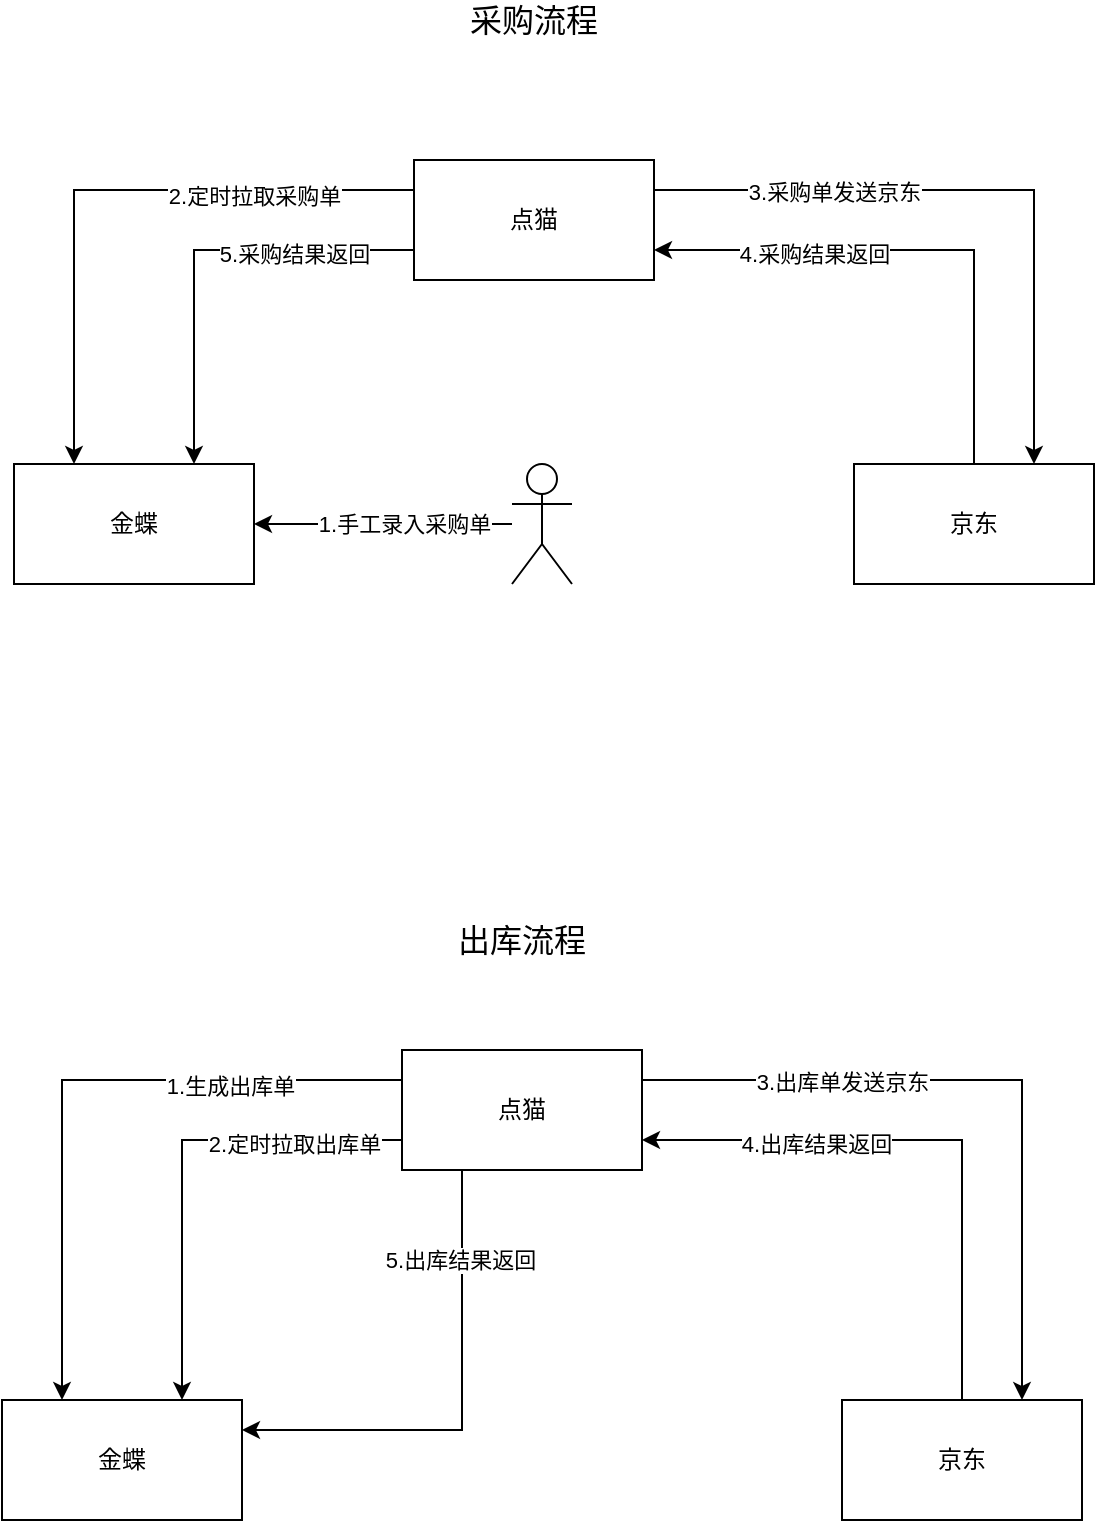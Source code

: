 <mxfile version="13.8.7" type="github">
  <diagram id="TQBs-fIxCHHja5KSU6ci" name="Page-1">
    <mxGraphModel dx="946" dy="626" grid="1" gridSize="10" guides="1" tooltips="1" connect="1" arrows="1" fold="1" page="1" pageScale="1" pageWidth="827" pageHeight="1169" math="0" shadow="0">
      <root>
        <mxCell id="0" />
        <mxCell id="1" parent="0" />
        <mxCell id="XbdUIOKITNwZQ8Tn0T4e-13" style="edgeStyle=orthogonalEdgeStyle;rounded=0;orthogonalLoop=1;jettySize=auto;html=1;exitX=0;exitY=0.25;exitDx=0;exitDy=0;entryX=0.25;entryY=0;entryDx=0;entryDy=0;" edge="1" parent="1" source="XbdUIOKITNwZQ8Tn0T4e-1" target="XbdUIOKITNwZQ8Tn0T4e-2">
          <mxGeometry relative="1" as="geometry">
            <mxPoint x="160" y="380" as="targetPoint" />
          </mxGeometry>
        </mxCell>
        <mxCell id="XbdUIOKITNwZQ8Tn0T4e-14" value="2.定时拉取采购单" style="edgeLabel;html=1;align=center;verticalAlign=middle;resizable=0;points=[];" vertex="1" connectable="0" parent="XbdUIOKITNwZQ8Tn0T4e-13">
          <mxGeometry x="-0.476" y="3" relative="1" as="geometry">
            <mxPoint as="offset" />
          </mxGeometry>
        </mxCell>
        <mxCell id="XbdUIOKITNwZQ8Tn0T4e-16" style="edgeStyle=orthogonalEdgeStyle;rounded=0;orthogonalLoop=1;jettySize=auto;html=1;exitX=1;exitY=0.25;exitDx=0;exitDy=0;entryX=0.75;entryY=0;entryDx=0;entryDy=0;" edge="1" parent="1" source="XbdUIOKITNwZQ8Tn0T4e-1" target="XbdUIOKITNwZQ8Tn0T4e-3">
          <mxGeometry relative="1" as="geometry">
            <mxPoint x="680" y="370" as="targetPoint" />
          </mxGeometry>
        </mxCell>
        <mxCell id="XbdUIOKITNwZQ8Tn0T4e-17" value="3.采购单发送京东" style="edgeLabel;html=1;align=center;verticalAlign=middle;resizable=0;points=[];" vertex="1" connectable="0" parent="XbdUIOKITNwZQ8Tn0T4e-16">
          <mxGeometry x="-0.656" y="-1" relative="1" as="geometry">
            <mxPoint x="34" as="offset" />
          </mxGeometry>
        </mxCell>
        <mxCell id="XbdUIOKITNwZQ8Tn0T4e-22" style="edgeStyle=orthogonalEdgeStyle;rounded=0;orthogonalLoop=1;jettySize=auto;html=1;exitX=0;exitY=0.75;exitDx=0;exitDy=0;entryX=0.75;entryY=0;entryDx=0;entryDy=0;" edge="1" parent="1" source="XbdUIOKITNwZQ8Tn0T4e-1" target="XbdUIOKITNwZQ8Tn0T4e-2">
          <mxGeometry relative="1" as="geometry" />
        </mxCell>
        <mxCell id="XbdUIOKITNwZQ8Tn0T4e-23" value="5.采购结果返回" style="edgeLabel;html=1;align=center;verticalAlign=middle;resizable=0;points=[];" vertex="1" connectable="0" parent="XbdUIOKITNwZQ8Tn0T4e-22">
          <mxGeometry x="-0.467" y="2" relative="1" as="geometry">
            <mxPoint x="-2" as="offset" />
          </mxGeometry>
        </mxCell>
        <mxCell id="XbdUIOKITNwZQ8Tn0T4e-1" value="点猫" style="rounded=0;whiteSpace=wrap;html=1;" vertex="1" parent="1">
          <mxGeometry x="350" y="140" width="120" height="60" as="geometry" />
        </mxCell>
        <mxCell id="XbdUIOKITNwZQ8Tn0T4e-2" value="金蝶" style="rounded=0;whiteSpace=wrap;html=1;" vertex="1" parent="1">
          <mxGeometry x="150" y="292" width="120" height="60" as="geometry" />
        </mxCell>
        <mxCell id="XbdUIOKITNwZQ8Tn0T4e-18" style="edgeStyle=orthogonalEdgeStyle;rounded=0;orthogonalLoop=1;jettySize=auto;html=1;exitX=0.5;exitY=0;exitDx=0;exitDy=0;entryX=1;entryY=0.75;entryDx=0;entryDy=0;" edge="1" parent="1" source="XbdUIOKITNwZQ8Tn0T4e-3" target="XbdUIOKITNwZQ8Tn0T4e-1">
          <mxGeometry relative="1" as="geometry">
            <mxPoint x="530" y="210" as="targetPoint" />
            <Array as="points">
              <mxPoint x="630" y="185" />
            </Array>
          </mxGeometry>
        </mxCell>
        <mxCell id="XbdUIOKITNwZQ8Tn0T4e-21" value="4.采购结果返回" style="edgeLabel;html=1;align=center;verticalAlign=middle;resizable=0;points=[];" vertex="1" connectable="0" parent="XbdUIOKITNwZQ8Tn0T4e-18">
          <mxGeometry x="0.797" y="2" relative="1" as="geometry">
            <mxPoint x="53" as="offset" />
          </mxGeometry>
        </mxCell>
        <mxCell id="XbdUIOKITNwZQ8Tn0T4e-3" value="京东" style="rounded=0;whiteSpace=wrap;html=1;" vertex="1" parent="1">
          <mxGeometry x="570" y="292" width="120" height="60" as="geometry" />
        </mxCell>
        <mxCell id="XbdUIOKITNwZQ8Tn0T4e-12" style="edgeStyle=orthogonalEdgeStyle;rounded=0;orthogonalLoop=1;jettySize=auto;html=1;entryX=1;entryY=0.5;entryDx=0;entryDy=0;" edge="1" parent="1" source="XbdUIOKITNwZQ8Tn0T4e-11" target="XbdUIOKITNwZQ8Tn0T4e-2">
          <mxGeometry relative="1" as="geometry" />
        </mxCell>
        <mxCell id="XbdUIOKITNwZQ8Tn0T4e-15" value="1.手工录入采购单" style="edgeLabel;html=1;align=center;verticalAlign=middle;resizable=0;points=[];" vertex="1" connectable="0" parent="XbdUIOKITNwZQ8Tn0T4e-12">
          <mxGeometry x="-0.4" y="-1" relative="1" as="geometry">
            <mxPoint x="-16" y="1" as="offset" />
          </mxGeometry>
        </mxCell>
        <mxCell id="XbdUIOKITNwZQ8Tn0T4e-11" value="" style="shape=umlActor;verticalLabelPosition=bottom;verticalAlign=top;html=1;" vertex="1" parent="1">
          <mxGeometry x="399" y="292" width="30" height="60" as="geometry" />
        </mxCell>
        <mxCell id="XbdUIOKITNwZQ8Tn0T4e-24" style="edgeStyle=orthogonalEdgeStyle;rounded=0;orthogonalLoop=1;jettySize=auto;html=1;exitX=0;exitY=0.25;exitDx=0;exitDy=0;entryX=0.25;entryY=0;entryDx=0;entryDy=0;" edge="1" parent="1" source="XbdUIOKITNwZQ8Tn0T4e-30" target="XbdUIOKITNwZQ8Tn0T4e-31">
          <mxGeometry relative="1" as="geometry">
            <mxPoint x="154" y="825" as="targetPoint" />
          </mxGeometry>
        </mxCell>
        <mxCell id="XbdUIOKITNwZQ8Tn0T4e-25" value="1.生成出库单" style="edgeLabel;html=1;align=center;verticalAlign=middle;resizable=0;points=[];" vertex="1" connectable="0" parent="XbdUIOKITNwZQ8Tn0T4e-24">
          <mxGeometry x="-0.476" y="3" relative="1" as="geometry">
            <mxPoint as="offset" />
          </mxGeometry>
        </mxCell>
        <mxCell id="XbdUIOKITNwZQ8Tn0T4e-26" style="edgeStyle=orthogonalEdgeStyle;rounded=0;orthogonalLoop=1;jettySize=auto;html=1;exitX=1;exitY=0.25;exitDx=0;exitDy=0;entryX=0.75;entryY=0;entryDx=0;entryDy=0;" edge="1" parent="1" source="XbdUIOKITNwZQ8Tn0T4e-30" target="XbdUIOKITNwZQ8Tn0T4e-34">
          <mxGeometry relative="1" as="geometry">
            <mxPoint x="674" y="815" as="targetPoint" />
          </mxGeometry>
        </mxCell>
        <mxCell id="XbdUIOKITNwZQ8Tn0T4e-27" value="3.出库单发送京东" style="edgeLabel;html=1;align=center;verticalAlign=middle;resizable=0;points=[];" vertex="1" connectable="0" parent="XbdUIOKITNwZQ8Tn0T4e-26">
          <mxGeometry x="-0.656" y="-1" relative="1" as="geometry">
            <mxPoint x="40" as="offset" />
          </mxGeometry>
        </mxCell>
        <mxCell id="XbdUIOKITNwZQ8Tn0T4e-28" style="edgeStyle=orthogonalEdgeStyle;rounded=0;orthogonalLoop=1;jettySize=auto;html=1;exitX=0;exitY=0.75;exitDx=0;exitDy=0;entryX=0.75;entryY=0;entryDx=0;entryDy=0;" edge="1" parent="1" source="XbdUIOKITNwZQ8Tn0T4e-30" target="XbdUIOKITNwZQ8Tn0T4e-31">
          <mxGeometry relative="1" as="geometry" />
        </mxCell>
        <mxCell id="XbdUIOKITNwZQ8Tn0T4e-29" value="2.定时拉取出库单" style="edgeLabel;html=1;align=center;verticalAlign=middle;resizable=0;points=[];" vertex="1" connectable="0" parent="XbdUIOKITNwZQ8Tn0T4e-28">
          <mxGeometry x="-0.467" y="2" relative="1" as="geometry">
            <mxPoint x="10" as="offset" />
          </mxGeometry>
        </mxCell>
        <mxCell id="XbdUIOKITNwZQ8Tn0T4e-35" style="edgeStyle=orthogonalEdgeStyle;rounded=0;orthogonalLoop=1;jettySize=auto;html=1;exitX=0.25;exitY=1;exitDx=0;exitDy=0;entryX=1;entryY=0.25;entryDx=0;entryDy=0;" edge="1" parent="1" source="XbdUIOKITNwZQ8Tn0T4e-30" target="XbdUIOKITNwZQ8Tn0T4e-31">
          <mxGeometry relative="1" as="geometry" />
        </mxCell>
        <mxCell id="XbdUIOKITNwZQ8Tn0T4e-36" value="5.出库结果返回" style="edgeLabel;html=1;align=center;verticalAlign=middle;resizable=0;points=[];" vertex="1" connectable="0" parent="XbdUIOKITNwZQ8Tn0T4e-35">
          <mxGeometry x="-0.625" y="-1" relative="1" as="geometry">
            <mxPoint as="offset" />
          </mxGeometry>
        </mxCell>
        <mxCell id="XbdUIOKITNwZQ8Tn0T4e-30" value="点猫" style="rounded=0;whiteSpace=wrap;html=1;" vertex="1" parent="1">
          <mxGeometry x="344" y="585" width="120" height="60" as="geometry" />
        </mxCell>
        <mxCell id="XbdUIOKITNwZQ8Tn0T4e-31" value="金蝶" style="rounded=0;whiteSpace=wrap;html=1;" vertex="1" parent="1">
          <mxGeometry x="144" y="760" width="120" height="60" as="geometry" />
        </mxCell>
        <mxCell id="XbdUIOKITNwZQ8Tn0T4e-32" style="edgeStyle=orthogonalEdgeStyle;rounded=0;orthogonalLoop=1;jettySize=auto;html=1;exitX=0.5;exitY=0;exitDx=0;exitDy=0;entryX=1;entryY=0.75;entryDx=0;entryDy=0;" edge="1" parent="1" source="XbdUIOKITNwZQ8Tn0T4e-34" target="XbdUIOKITNwZQ8Tn0T4e-30">
          <mxGeometry relative="1" as="geometry">
            <mxPoint x="524" y="655" as="targetPoint" />
            <Array as="points">
              <mxPoint x="624" y="630" />
            </Array>
          </mxGeometry>
        </mxCell>
        <mxCell id="XbdUIOKITNwZQ8Tn0T4e-33" value="4.出库结果返回" style="edgeLabel;html=1;align=center;verticalAlign=middle;resizable=0;points=[];" vertex="1" connectable="0" parent="XbdUIOKITNwZQ8Tn0T4e-32">
          <mxGeometry x="0.797" y="2" relative="1" as="geometry">
            <mxPoint x="57" as="offset" />
          </mxGeometry>
        </mxCell>
        <mxCell id="XbdUIOKITNwZQ8Tn0T4e-34" value="京东" style="rounded=0;whiteSpace=wrap;html=1;" vertex="1" parent="1">
          <mxGeometry x="564" y="760" width="120" height="60" as="geometry" />
        </mxCell>
        <mxCell id="XbdUIOKITNwZQ8Tn0T4e-38" value="采购流程" style="text;html=1;strokeColor=none;fillColor=none;align=center;verticalAlign=middle;whiteSpace=wrap;rounded=0;fontSize=16;" vertex="1" parent="1">
          <mxGeometry x="367" y="60" width="86" height="20" as="geometry" />
        </mxCell>
        <mxCell id="XbdUIOKITNwZQ8Tn0T4e-39" value="出库流程" style="text;html=1;strokeColor=none;fillColor=none;align=center;verticalAlign=middle;whiteSpace=wrap;rounded=0;fontSize=16;" vertex="1" parent="1">
          <mxGeometry x="366" y="520" width="76" height="20" as="geometry" />
        </mxCell>
      </root>
    </mxGraphModel>
  </diagram>
</mxfile>
